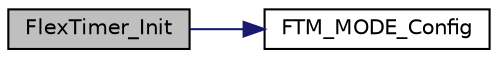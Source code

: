 digraph "FlexTimer_Init"
{
  edge [fontname="Helvetica",fontsize="10",labelfontname="Helvetica",labelfontsize="10"];
  node [fontname="Helvetica",fontsize="10",shape=record];
  rankdir="LR";
  Node2 [label="FlexTimer_Init",height=0.2,width=0.4,color="black", fillcolor="grey75", style="filled", fontcolor="black"];
  Node2 -> Node3 [color="midnightblue",fontsize="10",style="solid",fontname="Helvetica"];
  Node3 [label="FTM_MODE_Config",height=0.2,width=0.4,color="black", fillcolor="white", style="filled",URL="$_flex_timer_8c.html#aacf6d3281de97840cca6aab04489fcdd",tooltip="Initialize the value of a Flex Timer. "];
}
